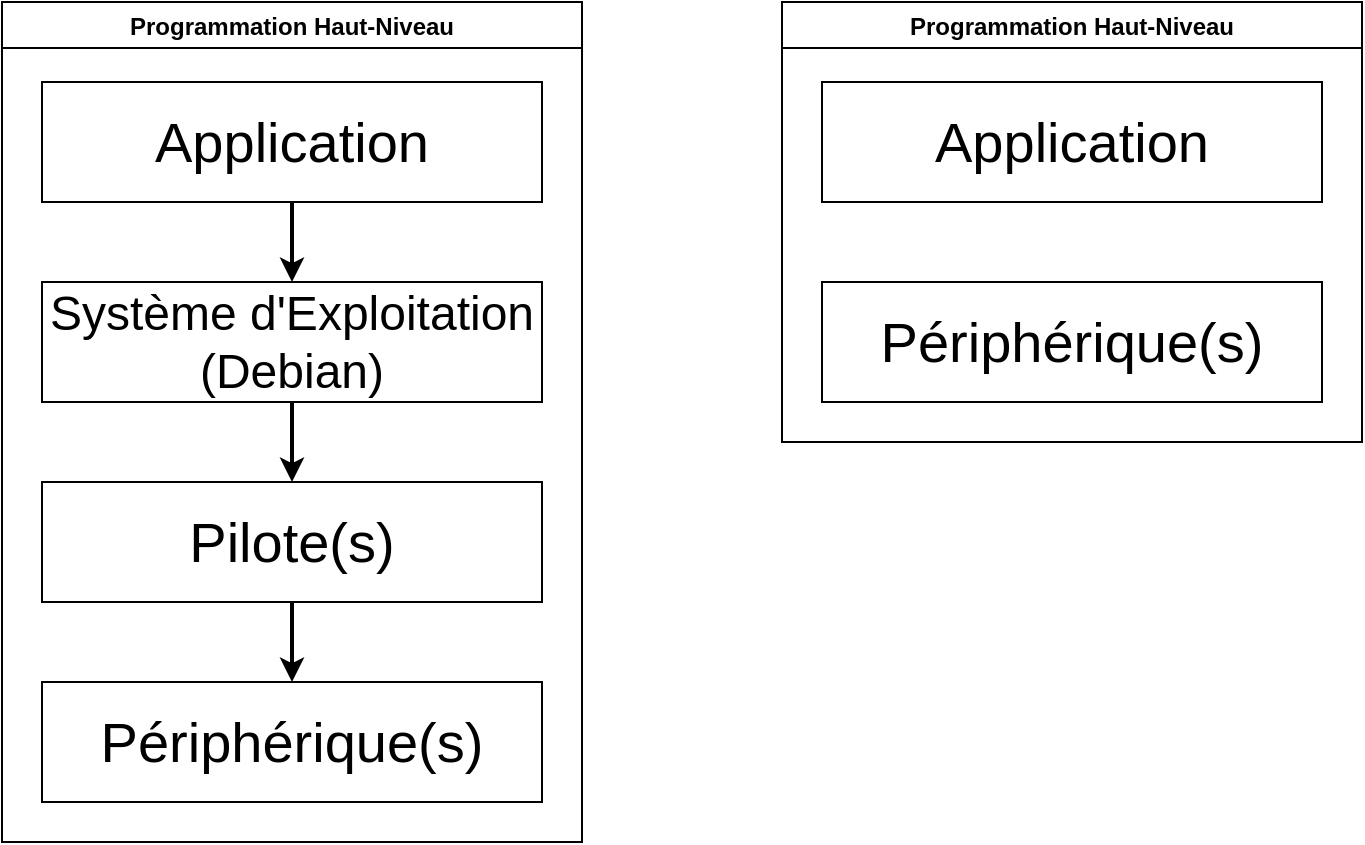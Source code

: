 <mxfile version="14.7.4" type="github" pages="2">
  <diagram id="PQvo7xNXRfopdosZ4BcQ" name="Page-1">
    <mxGraphModel dx="1038" dy="555" grid="1" gridSize="10" guides="1" tooltips="1" connect="1" arrows="1" fold="1" page="1" pageScale="1" pageWidth="850" pageHeight="1100" math="0" shadow="0">
      <root>
        <mxCell id="0" />
        <mxCell id="1" parent="0" />
        <mxCell id="vIm-NWBDedtI4yLV9VMp-5" style="edgeStyle=orthogonalEdgeStyle;rounded=0;orthogonalLoop=1;jettySize=auto;html=1;exitX=0.5;exitY=1;exitDx=0;exitDy=0;entryX=0.5;entryY=0;entryDx=0;entryDy=0;strokeWidth=2;" parent="1" source="vIm-NWBDedtI4yLV9VMp-1" target="vIm-NWBDedtI4yLV9VMp-2" edge="1">
          <mxGeometry relative="1" as="geometry" />
        </mxCell>
        <mxCell id="vIm-NWBDedtI4yLV9VMp-1" value="&lt;font style=&quot;font-size: 28px&quot;&gt;Application&lt;/font&gt; " style="rounded=0;whiteSpace=wrap;html=1;" parent="1" vertex="1">
          <mxGeometry x="160" y="120" width="250" height="60" as="geometry" />
        </mxCell>
        <mxCell id="vIm-NWBDedtI4yLV9VMp-6" style="edgeStyle=orthogonalEdgeStyle;rounded=0;orthogonalLoop=1;jettySize=auto;html=1;exitX=0.5;exitY=1;exitDx=0;exitDy=0;entryX=0.5;entryY=0;entryDx=0;entryDy=0;strokeWidth=2;" parent="1" source="vIm-NWBDedtI4yLV9VMp-2" target="vIm-NWBDedtI4yLV9VMp-3" edge="1">
          <mxGeometry relative="1" as="geometry" />
        </mxCell>
        <mxCell id="vIm-NWBDedtI4yLV9VMp-2" value="&lt;div&gt;&lt;font style=&quot;font-size: 24px&quot;&gt;Système d&#39;Exploitation (Debian)&lt;br&gt;&lt;/font&gt;&lt;/div&gt;" style="rounded=0;whiteSpace=wrap;html=1;" parent="1" vertex="1">
          <mxGeometry x="160" y="220" width="250" height="60" as="geometry" />
        </mxCell>
        <mxCell id="vIm-NWBDedtI4yLV9VMp-7" style="edgeStyle=orthogonalEdgeStyle;rounded=0;orthogonalLoop=1;jettySize=auto;html=1;exitX=0.5;exitY=1;exitDx=0;exitDy=0;entryX=0.5;entryY=0;entryDx=0;entryDy=0;strokeWidth=2;" parent="1" source="vIm-NWBDedtI4yLV9VMp-3" target="vIm-NWBDedtI4yLV9VMp-4" edge="1">
          <mxGeometry relative="1" as="geometry" />
        </mxCell>
        <mxCell id="vIm-NWBDedtI4yLV9VMp-3" value="&lt;font style=&quot;font-size: 28px&quot;&gt;Pilote(s)&lt;/font&gt;" style="rounded=0;whiteSpace=wrap;html=1;" parent="1" vertex="1">
          <mxGeometry x="160" y="320" width="250" height="60" as="geometry" />
        </mxCell>
        <mxCell id="vIm-NWBDedtI4yLV9VMp-4" value="&lt;font style=&quot;font-size: 28px&quot;&gt;Périphérique(s)&lt;br&gt;&lt;/font&gt;" style="rounded=0;whiteSpace=wrap;html=1;" parent="1" vertex="1">
          <mxGeometry x="160" y="420" width="250" height="60" as="geometry" />
        </mxCell>
        <mxCell id="vIm-NWBDedtI4yLV9VMp-12" value="Programmation Haut-Niveau" style="swimlane;" parent="1" vertex="1">
          <mxGeometry x="140" y="80" width="290" height="420" as="geometry">
            <mxRectangle x="140" y="80" width="140" height="23" as="alternateBounds" />
          </mxGeometry>
        </mxCell>
        <mxCell id="t3VJlldGDYcN4BIX0XRb-1" value="&lt;font style=&quot;font-size: 28px&quot;&gt;Application&lt;/font&gt; " style="rounded=0;whiteSpace=wrap;html=1;" vertex="1" parent="1">
          <mxGeometry x="550" y="120" width="250" height="60" as="geometry" />
        </mxCell>
        <mxCell id="t3VJlldGDYcN4BIX0XRb-2" value="&lt;font style=&quot;font-size: 28px&quot;&gt;Périphérique(s)&lt;br&gt;&lt;/font&gt;" style="rounded=0;whiteSpace=wrap;html=1;" vertex="1" parent="1">
          <mxGeometry x="550" y="220" width="250" height="60" as="geometry" />
        </mxCell>
        <mxCell id="t3VJlldGDYcN4BIX0XRb-3" value="Programmation Haut-Niveau" style="swimlane;" vertex="1" parent="1">
          <mxGeometry x="530" y="80" width="290" height="220" as="geometry">
            <mxRectangle x="140" y="80" width="140" height="23" as="alternateBounds" />
          </mxGeometry>
        </mxCell>
      </root>
    </mxGraphModel>
  </diagram>
  <diagram id="6eGUBX210qVqV-tNmfSK" name="Page-2">
    <mxGraphModel dx="1038" dy="555" grid="1" gridSize="10" guides="1" tooltips="1" connect="1" arrows="1" fold="1" page="1" pageScale="1" pageWidth="850" pageHeight="1100" math="0" shadow="0">
      <root>
        <mxCell id="bquIhY8je3ygtMC0kqjp-0" />
        <mxCell id="bquIhY8je3ygtMC0kqjp-1" parent="bquIhY8je3ygtMC0kqjp-0" />
        <mxCell id="bquIhY8je3ygtMC0kqjp-5" style="edgeStyle=orthogonalEdgeStyle;rounded=0;orthogonalLoop=1;jettySize=auto;html=1;exitX=1;exitY=0.5;exitDx=0;exitDy=0;" edge="1" parent="bquIhY8je3ygtMC0kqjp-1" source="bquIhY8je3ygtMC0kqjp-3">
          <mxGeometry relative="1" as="geometry">
            <mxPoint x="280" y="325" as="targetPoint" />
            <Array as="points">
              <mxPoint x="280" y="325" />
            </Array>
          </mxGeometry>
        </mxCell>
        <mxCell id="bquIhY8je3ygtMC0kqjp-3" value="&lt;font style=&quot;font-size: 15px&quot;&gt;Capteur de distance par ultrasons&lt;br&gt;&lt;/font&gt;" style="rounded=0;whiteSpace=wrap;html=1;" vertex="1" parent="bquIhY8je3ygtMC0kqjp-1">
          <mxGeometry x="10" y="290" width="150" height="70" as="geometry" />
        </mxCell>
        <mxCell id="bquIhY8je3ygtMC0kqjp-6" value="GPIO" style="text;html=1;align=center;verticalAlign=middle;resizable=0;points=[];autosize=1;strokeColor=none;" vertex="1" parent="bquIhY8je3ygtMC0kqjp-1">
          <mxGeometry x="190" y="310" width="50" height="20" as="geometry" />
        </mxCell>
        <mxCell id="bquIhY8je3ygtMC0kqjp-7" value="Beaglebone Black" style="swimlane;startSize=20;" vertex="1" parent="bquIhY8je3ygtMC0kqjp-1">
          <mxGeometry x="280" y="200" width="300" height="160" as="geometry" />
        </mxCell>
        <mxCell id="bquIhY8je3ygtMC0kqjp-9" value="&lt;font style=&quot;font-size: 16px&quot;&gt;Unité Temps-réel&lt;br&gt;Programmable&lt;/font&gt;" style="text;html=1;align=center;verticalAlign=middle;resizable=0;points=[];autosize=1;strokeColor=none;" vertex="1" parent="bquIhY8je3ygtMC0kqjp-7">
          <mxGeometry y="60" width="140" height="40" as="geometry" />
        </mxCell>
        <mxCell id="bquIhY8je3ygtMC0kqjp-12" value="RPMsg" style="text;html=1;strokeColor=none;fillColor=none;align=center;verticalAlign=middle;whiteSpace=wrap;rounded=0;" vertex="1" parent="bquIhY8je3ygtMC0kqjp-7">
          <mxGeometry x="130" y="120" width="40" height="20" as="geometry" />
        </mxCell>
        <mxCell id="bquIhY8je3ygtMC0kqjp-8" value="" style="endArrow=none;html=1;exitX=0.5;exitY=1;exitDx=0;exitDy=0;entryX=0.5;entryY=0.119;entryDx=0;entryDy=0;entryPerimeter=0;" edge="1" parent="bquIhY8je3ygtMC0kqjp-1" source="bquIhY8je3ygtMC0kqjp-7" target="bquIhY8je3ygtMC0kqjp-7">
          <mxGeometry width="50" height="50" relative="1" as="geometry">
            <mxPoint x="410" y="290" as="sourcePoint" />
            <mxPoint x="440" y="230" as="targetPoint" />
          </mxGeometry>
        </mxCell>
        <mxCell id="bquIhY8je3ygtMC0kqjp-10" value="&lt;font style=&quot;font-size: 18px&quot;&gt;Noyau Linux&lt;/font&gt;" style="text;html=1;align=center;verticalAlign=middle;resizable=0;points=[];autosize=1;strokeColor=none;" vertex="1" parent="bquIhY8je3ygtMC0kqjp-1">
          <mxGeometry x="450" y="270" width="110" height="20" as="geometry" />
        </mxCell>
        <mxCell id="bquIhY8je3ygtMC0kqjp-11" value="" style="endArrow=classic;startArrow=classic;html=1;" edge="1" parent="bquIhY8je3ygtMC0kqjp-1">
          <mxGeometry width="50" height="50" relative="1" as="geometry">
            <mxPoint x="410" y="340" as="sourcePoint" />
            <mxPoint x="450" y="340" as="targetPoint" />
          </mxGeometry>
        </mxCell>
      </root>
    </mxGraphModel>
  </diagram>
</mxfile>
